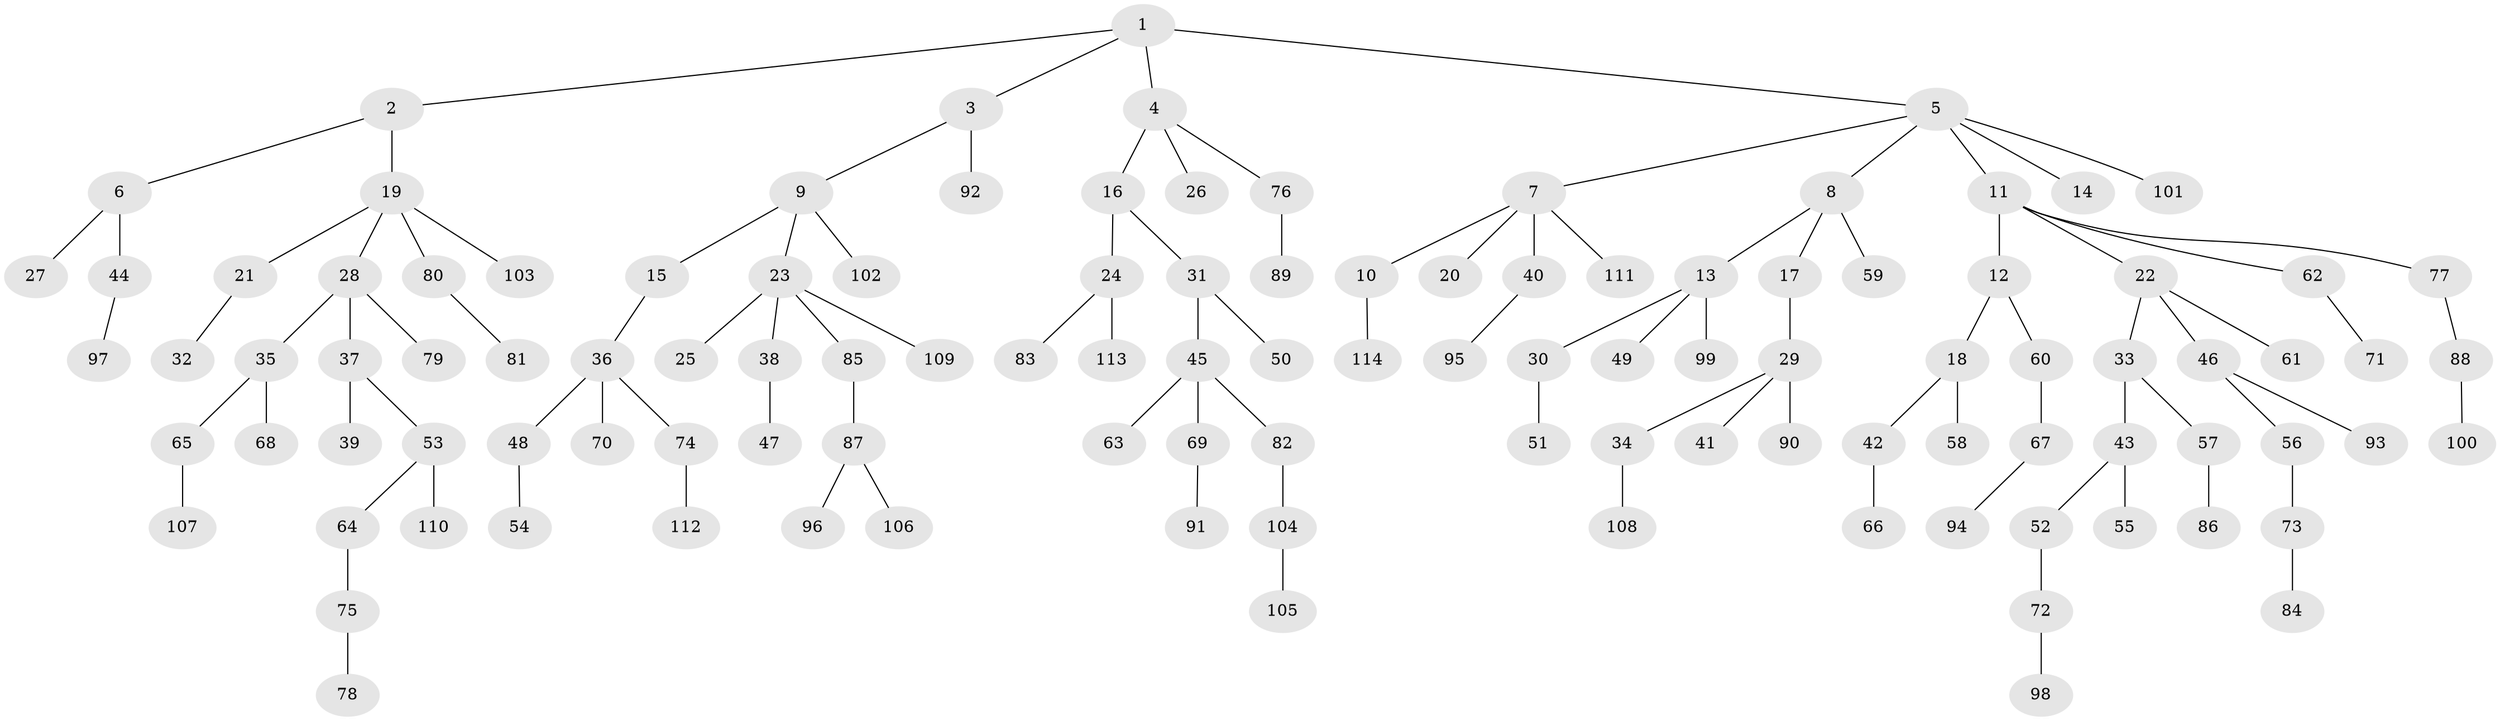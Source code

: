 // coarse degree distribution, {8: 0.012987012987012988, 3: 0.1038961038961039, 2: 0.18181818181818182, 4: 0.07792207792207792, 1: 0.5584415584415584, 5: 0.06493506493506493}
// Generated by graph-tools (version 1.1) at 2025/42/03/06/25 10:42:04]
// undirected, 114 vertices, 113 edges
graph export_dot {
graph [start="1"]
  node [color=gray90,style=filled];
  1;
  2;
  3;
  4;
  5;
  6;
  7;
  8;
  9;
  10;
  11;
  12;
  13;
  14;
  15;
  16;
  17;
  18;
  19;
  20;
  21;
  22;
  23;
  24;
  25;
  26;
  27;
  28;
  29;
  30;
  31;
  32;
  33;
  34;
  35;
  36;
  37;
  38;
  39;
  40;
  41;
  42;
  43;
  44;
  45;
  46;
  47;
  48;
  49;
  50;
  51;
  52;
  53;
  54;
  55;
  56;
  57;
  58;
  59;
  60;
  61;
  62;
  63;
  64;
  65;
  66;
  67;
  68;
  69;
  70;
  71;
  72;
  73;
  74;
  75;
  76;
  77;
  78;
  79;
  80;
  81;
  82;
  83;
  84;
  85;
  86;
  87;
  88;
  89;
  90;
  91;
  92;
  93;
  94;
  95;
  96;
  97;
  98;
  99;
  100;
  101;
  102;
  103;
  104;
  105;
  106;
  107;
  108;
  109;
  110;
  111;
  112;
  113;
  114;
  1 -- 2;
  1 -- 3;
  1 -- 4;
  1 -- 5;
  2 -- 6;
  2 -- 19;
  3 -- 9;
  3 -- 92;
  4 -- 16;
  4 -- 26;
  4 -- 76;
  5 -- 7;
  5 -- 8;
  5 -- 11;
  5 -- 14;
  5 -- 101;
  6 -- 27;
  6 -- 44;
  7 -- 10;
  7 -- 20;
  7 -- 40;
  7 -- 111;
  8 -- 13;
  8 -- 17;
  8 -- 59;
  9 -- 15;
  9 -- 23;
  9 -- 102;
  10 -- 114;
  11 -- 12;
  11 -- 22;
  11 -- 62;
  11 -- 77;
  12 -- 18;
  12 -- 60;
  13 -- 30;
  13 -- 49;
  13 -- 99;
  15 -- 36;
  16 -- 24;
  16 -- 31;
  17 -- 29;
  18 -- 42;
  18 -- 58;
  19 -- 21;
  19 -- 28;
  19 -- 80;
  19 -- 103;
  21 -- 32;
  22 -- 33;
  22 -- 46;
  22 -- 61;
  23 -- 25;
  23 -- 38;
  23 -- 85;
  23 -- 109;
  24 -- 83;
  24 -- 113;
  28 -- 35;
  28 -- 37;
  28 -- 79;
  29 -- 34;
  29 -- 41;
  29 -- 90;
  30 -- 51;
  31 -- 45;
  31 -- 50;
  33 -- 43;
  33 -- 57;
  34 -- 108;
  35 -- 65;
  35 -- 68;
  36 -- 48;
  36 -- 70;
  36 -- 74;
  37 -- 39;
  37 -- 53;
  38 -- 47;
  40 -- 95;
  42 -- 66;
  43 -- 52;
  43 -- 55;
  44 -- 97;
  45 -- 63;
  45 -- 69;
  45 -- 82;
  46 -- 56;
  46 -- 93;
  48 -- 54;
  52 -- 72;
  53 -- 64;
  53 -- 110;
  56 -- 73;
  57 -- 86;
  60 -- 67;
  62 -- 71;
  64 -- 75;
  65 -- 107;
  67 -- 94;
  69 -- 91;
  72 -- 98;
  73 -- 84;
  74 -- 112;
  75 -- 78;
  76 -- 89;
  77 -- 88;
  80 -- 81;
  82 -- 104;
  85 -- 87;
  87 -- 96;
  87 -- 106;
  88 -- 100;
  104 -- 105;
}
